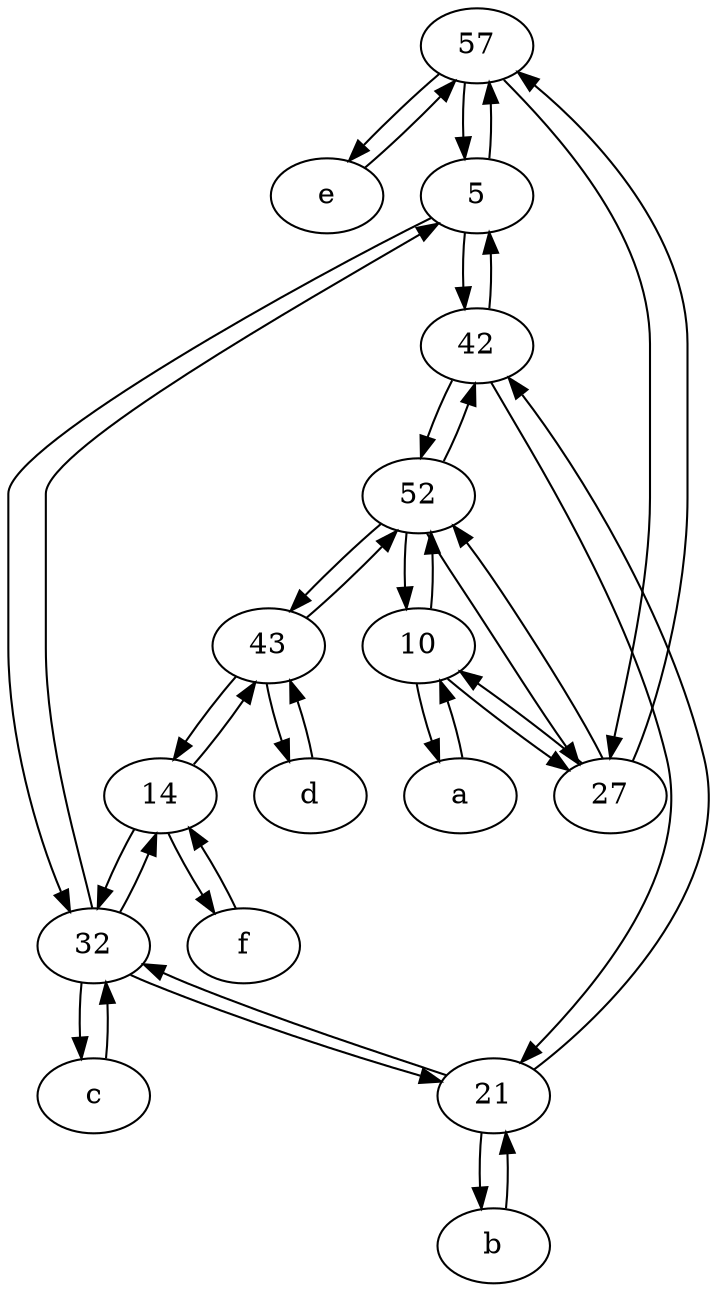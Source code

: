 digraph  {
	57;
	43;
	32;
	10;
	f [pos="15,45!"];
	e [pos="30,50!"];
	42;
	d [pos="20,30!"];
	52;
	21;
	14;
	b [pos="50,20!"];
	5;
	c [pos="20,10!"];
	27;
	a [pos="40,10!"];
	5 -> 57;
	52 -> 27;
	14 -> f;
	5 -> 42;
	21 -> 32;
	43 -> 14;
	f -> 14;
	c -> 32;
	42 -> 5;
	43 -> 52;
	42 -> 52;
	52 -> 42;
	21 -> 42;
	5 -> 32;
	57 -> 5;
	32 -> 5;
	42 -> 21;
	21 -> b;
	a -> 10;
	14 -> 32;
	e -> 57;
	27 -> 10;
	10 -> 27;
	10 -> 52;
	32 -> c;
	32 -> 21;
	52 -> 10;
	43 -> d;
	14 -> 43;
	57 -> 27;
	b -> 21;
	27 -> 52;
	10 -> a;
	32 -> 14;
	52 -> 43;
	27 -> 57;
	57 -> e;
	d -> 43;

	}